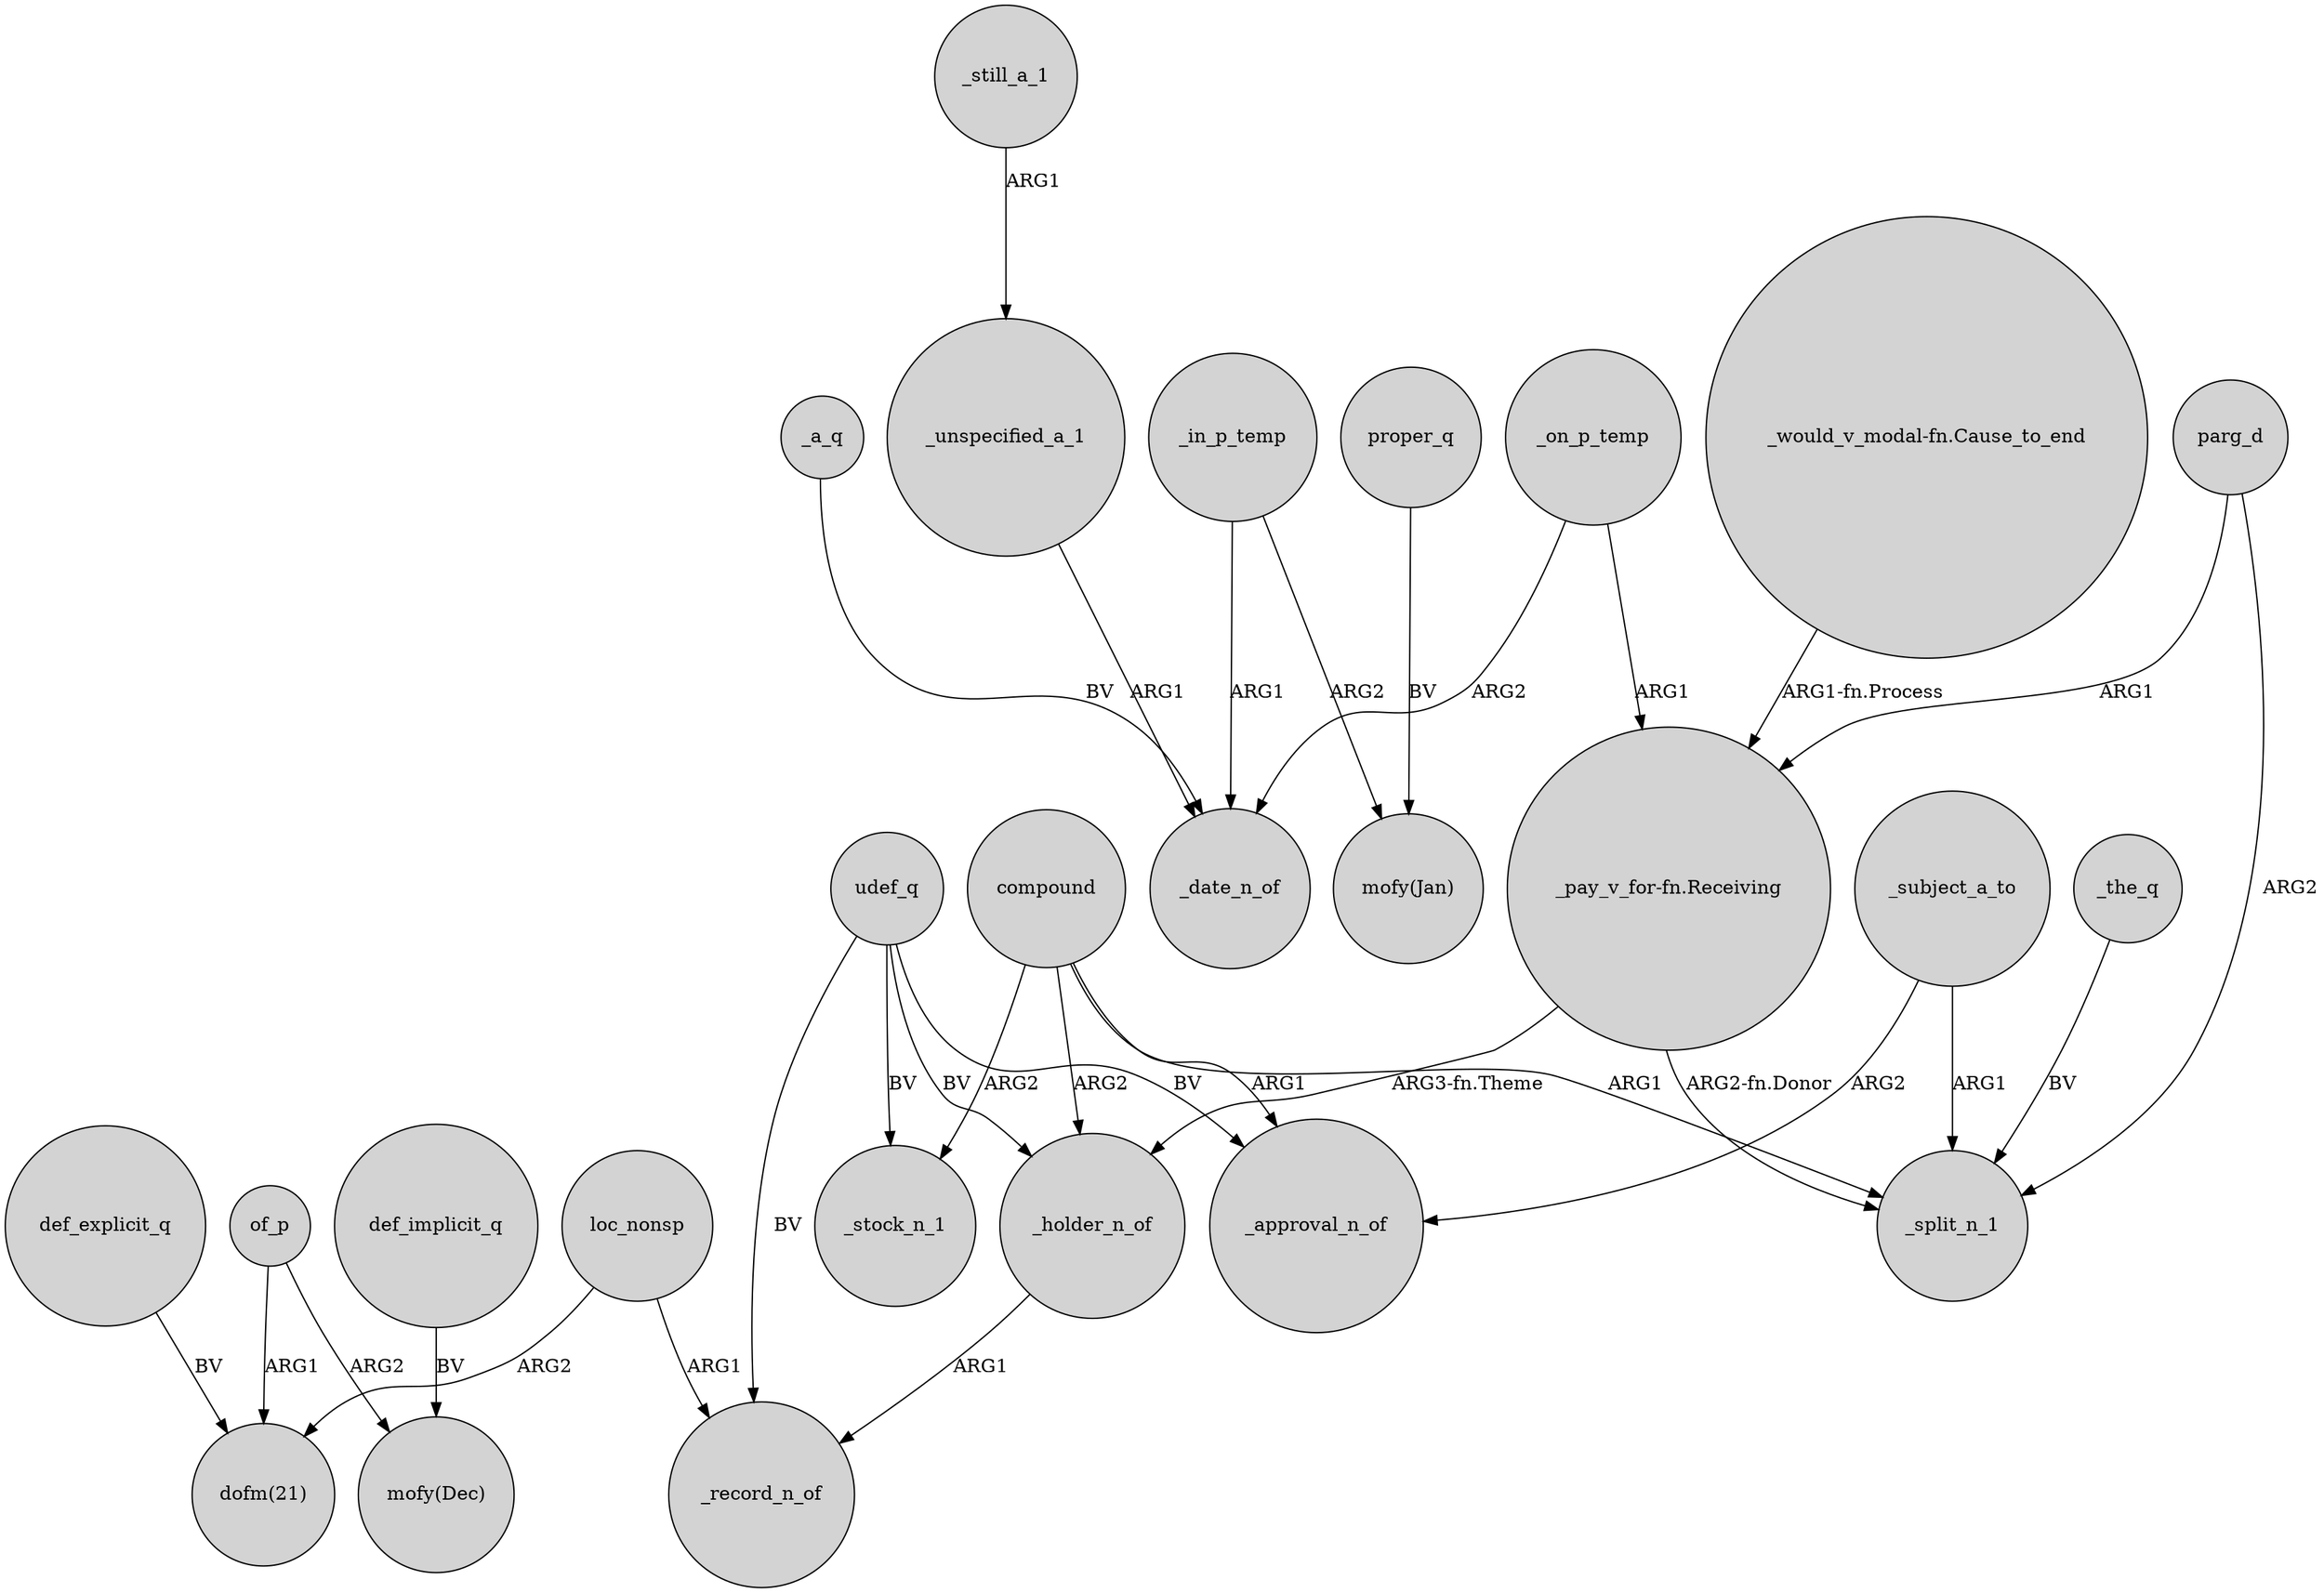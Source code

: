 digraph {
	node [shape=circle style=filled]
	loc_nonsp -> "dofm(21)" [label=ARG2]
	proper_q -> "mofy(Jan)" [label=BV]
	"_pay_v_for-fn.Receiving" -> _split_n_1 [label="ARG2-fn.Donor"]
	udef_q -> _approval_n_of [label=BV]
	udef_q -> _record_n_of [label=BV]
	"_pay_v_for-fn.Receiving" -> _holder_n_of [label="ARG3-fn.Theme"]
	def_explicit_q -> "dofm(21)" [label=BV]
	_on_p_temp -> "_pay_v_for-fn.Receiving" [label=ARG1]
	_still_a_1 -> _unspecified_a_1 [label=ARG1]
	compound -> _split_n_1 [label=ARG1]
	_subject_a_to -> _approval_n_of [label=ARG2]
	_unspecified_a_1 -> _date_n_of [label=ARG1]
	udef_q -> _stock_n_1 [label=BV]
	udef_q -> _holder_n_of [label=BV]
	_the_q -> _split_n_1 [label=BV]
	compound -> _stock_n_1 [label=ARG2]
	_in_p_temp -> _date_n_of [label=ARG1]
	_a_q -> _date_n_of [label=BV]
	of_p -> "dofm(21)" [label=ARG1]
	_subject_a_to -> _split_n_1 [label=ARG1]
	of_p -> "mofy(Dec)" [label=ARG2]
	_in_p_temp -> "mofy(Jan)" [label=ARG2]
	compound -> _holder_n_of [label=ARG2]
	_on_p_temp -> _date_n_of [label=ARG2]
	compound -> _approval_n_of [label=ARG1]
	parg_d -> _split_n_1 [label=ARG2]
	_holder_n_of -> _record_n_of [label=ARG1]
	parg_d -> "_pay_v_for-fn.Receiving" [label=ARG1]
	loc_nonsp -> _record_n_of [label=ARG1]
	"_would_v_modal-fn.Cause_to_end" -> "_pay_v_for-fn.Receiving" [label="ARG1-fn.Process"]
	def_implicit_q -> "mofy(Dec)" [label=BV]
}
